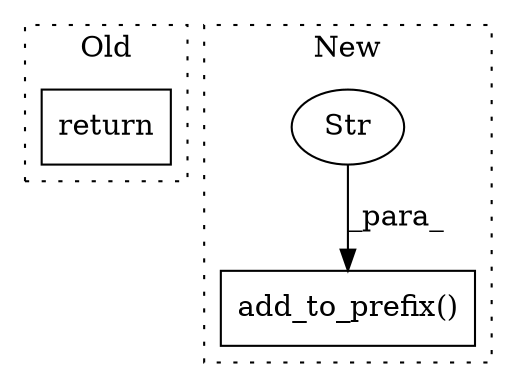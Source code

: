 digraph G {
subgraph cluster0 {
1 [label="return" a="93" s="9591" l="7" shape="box"];
label = "Old";
style="dotted";
}
subgraph cluster1 {
2 [label="add_to_prefix()" a="75" s="9706,9735" l="18,1" shape="box"];
3 [label="Str" a="66" s="9724" l="11" shape="ellipse"];
label = "New";
style="dotted";
}
3 -> 2 [label="_para_"];
}
